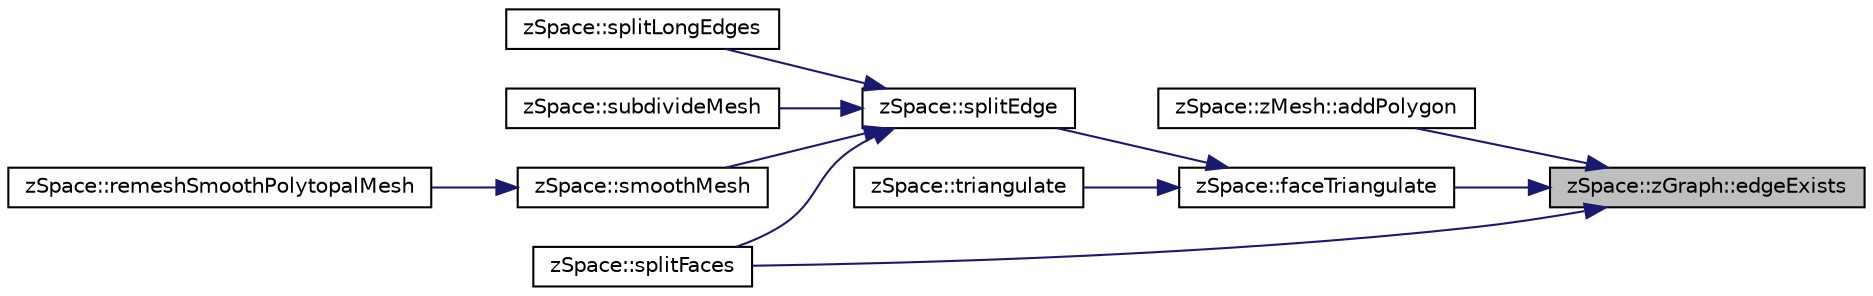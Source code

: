 digraph "zSpace::zGraph::edgeExists"
{
 // LATEX_PDF_SIZE
  edge [fontname="Helvetica",fontsize="10",labelfontname="Helvetica",labelfontsize="10"];
  node [fontname="Helvetica",fontsize="10",shape=record];
  rankdir="RL";
  Node168 [label="zSpace::zGraph::edgeExists",height=0.2,width=0.4,color="black", fillcolor="grey75", style="filled", fontcolor="black",tooltip="This method detemines if an edge already exists between input vertices."];
  Node168 -> Node169 [dir="back",color="midnightblue",fontsize="10",style="solid",fontname="Helvetica"];
  Node169 [label="zSpace::zMesh::addPolygon",height=0.2,width=0.4,color="black", fillcolor="white", style="filled",URL="$classz_space_1_1z_mesh.html#ada4fb88bb2402a06f75d730e23597407",tooltip="This method adds a face to the faces array and updates the pointers of vertices, edges and polygons o..."];
  Node168 -> Node170 [dir="back",color="midnightblue",fontsize="10",style="solid",fontname="Helvetica"];
  Node170 [label="zSpace::faceTriangulate",height=0.2,width=0.4,color="black", fillcolor="white", style="filled",URL="$group__z_mesh_modifiers.html#ga436ab6f006de6e8dcd08c030fed4feb1",tooltip="This method triangulates the input face of the mesh."];
  Node170 -> Node171 [dir="back",color="midnightblue",fontsize="10",style="solid",fontname="Helvetica"];
  Node171 [label="zSpace::triangulate",height=0.2,width=0.4,color="black", fillcolor="white", style="filled",URL="$group__z_mesh_modifiers.html#ga75ee8f140a3311506a932b866523a1de",tooltip="This method triangulates the input mesh."];
  Node170 -> Node172 [dir="back",color="midnightblue",fontsize="10",style="solid",fontname="Helvetica"];
  Node172 [label="zSpace::splitEdge",height=0.2,width=0.4,color="black", fillcolor="white", style="filled",URL="$group__z_mesh_modifiers.html#gae7cb2380ed0e9717421bf19db5817cd6",tooltip="This method splits an edge and inserts a vertex along the edge at the input factor."];
  Node172 -> Node173 [dir="back",color="midnightblue",fontsize="10",style="solid",fontname="Helvetica"];
  Node173 [label="zSpace::splitFaces",height=0.2,width=0.4,color="black", fillcolor="white", style="filled",URL="$group__z_mesh_modifiers.html#gaeda022d590a10b38c94e75bc0e278d80",tooltip="This method splits a set of edges and faces of a mesh in a continuous manner."];
  Node172 -> Node174 [dir="back",color="midnightblue",fontsize="10",style="solid",fontname="Helvetica"];
  Node174 [label="zSpace::subdivideMesh",height=0.2,width=0.4,color="black", fillcolor="white", style="filled",URL="$group__z_mesh_modifiers.html#ga8c3af5dd0f40d6f82fd23ceead47dc64",tooltip="This method subdivides all the faces and edges of the mesh."];
  Node172 -> Node175 [dir="back",color="midnightblue",fontsize="10",style="solid",fontname="Helvetica"];
  Node175 [label="zSpace::smoothMesh",height=0.2,width=0.4,color="black", fillcolor="white", style="filled",URL="$group__z_mesh_modifiers.html#ga41f9be96453c21ac7b33b2991c284775",tooltip="This method applies Catmull-Clark subdivision to the mesh."];
  Node175 -> Node176 [dir="back",color="midnightblue",fontsize="10",style="solid",fontname="Helvetica"];
  Node176 [label="zSpace::remeshSmoothPolytopalMesh",height=0.2,width=0.4,color="black", fillcolor="white", style="filled",URL="$group__z_polytopal.html#ga5dd7e372cf8287c0434778b2e58d41f1",tooltip="This method remeshes the smoothed polytopal mesh to have rulings in ony one direction."];
  Node172 -> Node177 [dir="back",color="midnightblue",fontsize="10",style="solid",fontname="Helvetica"];
  Node177 [label="zSpace::splitLongEdges",height=0.2,width=0.4,color="black", fillcolor="white", style="filled",URL="$group__z_mesh_modifiers.html#gad707c82ae843ee9aa108c078161881ca",tooltip="This method splits an edge longer than the given input value at its midpoint and triangulates the mes..."];
  Node168 -> Node173 [dir="back",color="midnightblue",fontsize="10",style="solid",fontname="Helvetica"];
}
